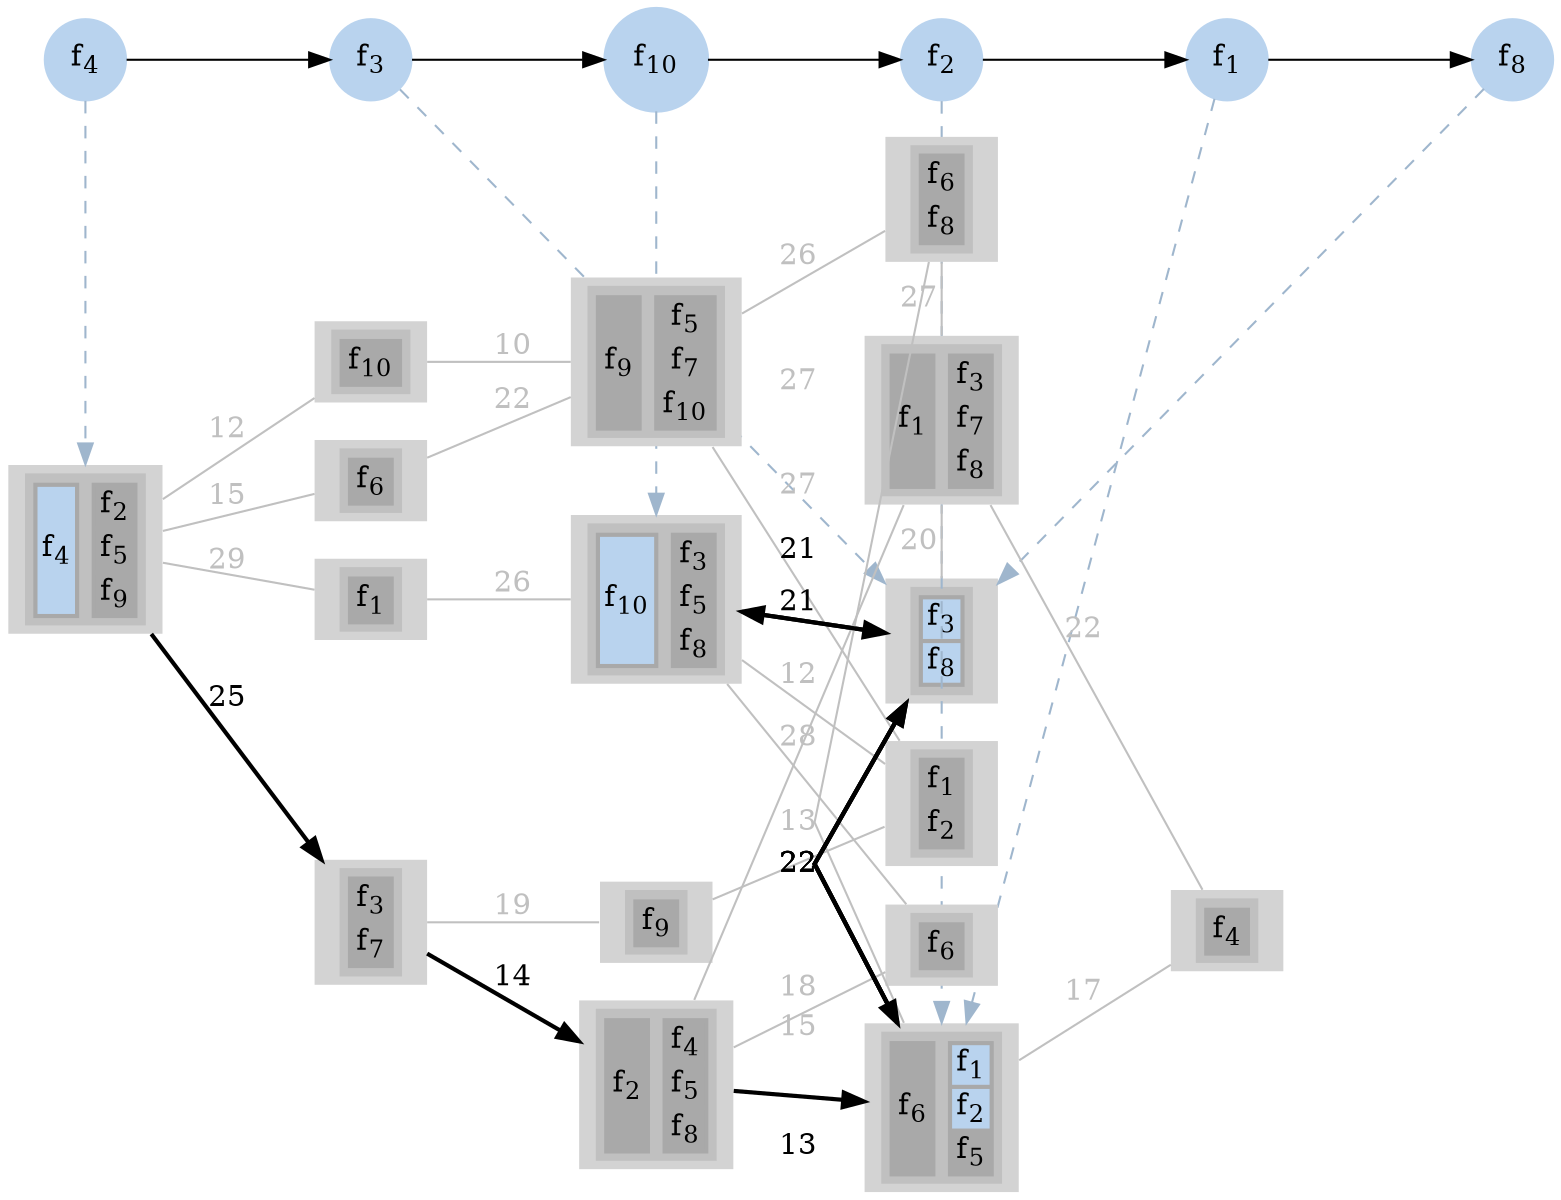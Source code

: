 digraph G
{
ranksep = "equally"
rankdir = LR
subgraph sfc
{
node [shape=circle]
{rank = same; f4; };
{rank = same; f3; };
{rank = same; f10; };
{rank = same; f2; };
{rank = same; f1; };
{rank = same; f8; };
f4[style=filled label=<f<SUB>4</SUB>> color="slategray2"]
f3[style=filled label=<f<SUB>3</SUB>> color="slategray2"]
f10[style=filled label=<f<SUB>10</SUB>> color="slategray2"]
f2[style=filled label=<f<SUB>2</SUB>> color="slategray2"]
f1[style=filled label=<f<SUB>1</SUB>> color="slategray2"]
f8[style=filled label=<f<SUB>8</SUB>> color="slategray2"]
f4 -> f3
f3 -> f10
f10 -> f2
f2 -> f1
f1 -> f8
}
subgraph network
{
node [shape=none]
{rank = same; 1; };
{rank = same; 2; 3; 8; 15; };
{rank = same; 4; 6; 7; 9; };
{rank = same; 5; 11; 10; 14; 12; 13; };
{rank = same; 16; };
1[style=filled
label=<
<TABLE BORDER="0" BGCOLOR="gray">
<TR>
<TD>
<TABLE BORDER="0" BGCOLOR="darkgray">
<TR><TD PORT="f13" BGCOLOR="slategray2">f<SUB>4</SUB></TD></TR>
</TABLE>
</TD>
<TD>
<TABLE BORDER="0" BGCOLOR="darkgray">
<TR><TD PORT="f8" BGCOLOR="darkgray">f<SUB>2</SUB></TD></TR>
<TR><TD PORT="f20" BGCOLOR="darkgray">f<SUB>5</SUB></TD></TR>
<TR><TD PORT="f35" BGCOLOR="darkgray">f<SUB>9</SUB></TD></TR>
</TABLE>
</TD>
</TR>
</TABLE>>]

14[style=filled
label=<
<TABLE BORDER="0" BGCOLOR="gray">
<TR>
<TD>
<TABLE BORDER="0" BGCOLOR="darkgray">
<TR><TD PORT="f10" BGCOLOR="slategray2">f<SUB>3</SUB></TD></TR>
<TR><TD PORT="f32" BGCOLOR="slategray2">f<SUB>8</SUB></TD></TR>
</TABLE>
</TD>
</TR>
</TABLE>>]

14[style=filled
label=<
<TABLE BORDER="0" BGCOLOR="gray">
<TR>
<TD>
<TABLE BORDER="0" BGCOLOR="darkgray">
<TR><TD PORT="f10" BGCOLOR="slategray2">f<SUB>3</SUB></TD></TR>
<TR><TD PORT="f32" BGCOLOR="slategray2">f<SUB>8</SUB></TD></TR>
</TABLE>
</TD>
</TR>
</TABLE>>]

6[style=filled
label=<
<TABLE BORDER="0" BGCOLOR="gray">
<TR>
<TD>
<TABLE BORDER="0" BGCOLOR="darkgray">
<TR><TD PORT="f36" BGCOLOR="slategray2">f<SUB>10</SUB></TD></TR>
</TABLE>
</TD>
<TD>
<TABLE BORDER="0" BGCOLOR="darkgray">
<TR><TD PORT="f9" BGCOLOR="darkgray">f<SUB>3</SUB></TD></TR>
<TR><TD PORT="f16" BGCOLOR="darkgray">f<SUB>5</SUB></TD></TR>
<TR><TD PORT="f28" BGCOLOR="darkgray">f<SUB>8</SUB></TD></TR>
</TABLE>
</TD>
</TR>
</TABLE>>]

6[style=filled
label=<
<TABLE BORDER="0" BGCOLOR="gray">
<TR>
<TD>
<TABLE BORDER="0" BGCOLOR="darkgray">
<TR><TD PORT="f36" BGCOLOR="slategray2">f<SUB>10</SUB></TD></TR>
</TABLE>
</TD>
<TD>
<TABLE BORDER="0" BGCOLOR="darkgray">
<TR><TD PORT="f9" BGCOLOR="darkgray">f<SUB>3</SUB></TD></TR>
<TR><TD PORT="f16" BGCOLOR="darkgray">f<SUB>5</SUB></TD></TR>
<TR><TD PORT="f28" BGCOLOR="darkgray">f<SUB>8</SUB></TD></TR>
</TABLE>
</TD>
</TR>
</TABLE>>]

12[style=filled
label=<
<TABLE BORDER="0" BGCOLOR="gray">
<TR>
<TD>
<TABLE BORDER="0" BGCOLOR="darkgray">
<TR><TD PORT="f22" BGCOLOR="darkgray">f<SUB>6</SUB></TD></TR>
</TABLE>
</TD>
<TD>
<TABLE BORDER="0" BGCOLOR="darkgray">
<TR><TD PORT="f2" BGCOLOR="slategray2">f<SUB>1</SUB></TD></TR>
<TR><TD PORT="f7" BGCOLOR="slategray2">f<SUB>2</SUB></TD></TR>
<TR><TD PORT="f17" BGCOLOR="darkgray">f<SUB>5</SUB></TD></TR>
</TABLE>
</TD>
</TR>
</TABLE>>]

12[style=filled
label=<
<TABLE BORDER="0" BGCOLOR="gray">
<TR>
<TD>
<TABLE BORDER="0" BGCOLOR="darkgray">
<TR><TD PORT="f22" BGCOLOR="darkgray">f<SUB>6</SUB></TD></TR>
</TABLE>
</TD>
<TD>
<TABLE BORDER="0" BGCOLOR="darkgray">
<TR><TD PORT="f2" BGCOLOR="slategray2">f<SUB>1</SUB></TD></TR>
<TR><TD PORT="f7" BGCOLOR="slategray2">f<SUB>2</SUB></TD></TR>
<TR><TD PORT="f17" BGCOLOR="darkgray">f<SUB>5</SUB></TD></TR>
</TABLE>
</TD>
</TR>
</TABLE>>]

12[style=filled
label=<
<TABLE BORDER="0" BGCOLOR="gray">
<TR>
<TD>
<TABLE BORDER="0" BGCOLOR="darkgray">
<TR><TD PORT="f22" BGCOLOR="darkgray">f<SUB>6</SUB></TD></TR>
</TABLE>
</TD>
<TD>
<TABLE BORDER="0" BGCOLOR="darkgray">
<TR><TD PORT="f2" BGCOLOR="slategray2">f<SUB>1</SUB></TD></TR>
<TR><TD PORT="f7" BGCOLOR="slategray2">f<SUB>2</SUB></TD></TR>
<TR><TD PORT="f17" BGCOLOR="darkgray">f<SUB>5</SUB></TD></TR>
</TABLE>
</TD>
</TR>
</TABLE>>]

2[style=filled
label=<
<TABLE BORDER="0" BGCOLOR="gray">
<TR>
<TD>
<TABLE BORDER="0" BGCOLOR="darkgray">
<TR><TD PORT="f37" BGCOLOR="darkgray">f<SUB>10</SUB></TD></TR>
</TABLE>
</TD>
</TR>
</TABLE>>]

3[style=filled
label=<
<TABLE BORDER="0" BGCOLOR="gray">
<TR>
<TD>
<TABLE BORDER="0" BGCOLOR="darkgray">
<TR><TD PORT="f4" BGCOLOR="darkgray">f<SUB>1</SUB></TD></TR>
</TABLE>
</TD>
</TR>
</TABLE>>]

8[style=filled
label=<
<TABLE BORDER="0" BGCOLOR="gray">
<TR>
<TD>
<TABLE BORDER="0" BGCOLOR="darkgray">
<TR><TD PORT="f11" BGCOLOR="darkgray">f<SUB>3</SUB></TD></TR>
<TR><TD PORT="f27" BGCOLOR="darkgray">f<SUB>7</SUB></TD></TR>
</TABLE>
</TD>
</TR>
</TABLE>>]

15[style=filled
label=<
<TABLE BORDER="0" BGCOLOR="gray">
<TR>
<TD>
<TABLE BORDER="0" BGCOLOR="darkgray">
<TR><TD PORT="f23" BGCOLOR="darkgray">f<SUB>6</SUB></TD></TR>
</TABLE>
</TD>
</TR>
</TABLE>>]

4[style=filled
label=<
<TABLE BORDER="0" BGCOLOR="gray">
<TR>
<TD>
<TABLE BORDER="0" BGCOLOR="darkgray">
<TR><TD PORT="f34" BGCOLOR="darkgray">f<SUB>9</SUB></TD></TR>
</TABLE>
</TD>
<TD>
<TABLE BORDER="0" BGCOLOR="darkgray">
<TR><TD PORT="f19" BGCOLOR="darkgray">f<SUB>5</SUB></TD></TR>
<TR><TD PORT="f25" BGCOLOR="darkgray">f<SUB>7</SUB></TD></TR>
<TR><TD PORT="f38" BGCOLOR="darkgray">f<SUB>10</SUB></TD></TR>
</TABLE>
</TD>
</TR>
</TABLE>>]

5[style=filled
label=<
<TABLE BORDER="0" BGCOLOR="gray">
<TR>
<TD>
<TABLE BORDER="0" BGCOLOR="darkgray">
<TR><TD PORT="f1" BGCOLOR="darkgray">f<SUB>1</SUB></TD></TR>
<TR><TD PORT="f5" BGCOLOR="darkgray">f<SUB>2</SUB></TD></TR>
</TABLE>
</TD>
</TR>
</TABLE>>]

11[style=filled
label=<
<TABLE BORDER="0" BGCOLOR="gray">
<TR>
<TD>
<TABLE BORDER="0" BGCOLOR="darkgray">
<TR><TD PORT="f24" BGCOLOR="darkgray">f<SUB>6</SUB></TD></TR>
<TR><TD PORT="f30" BGCOLOR="darkgray">f<SUB>8</SUB></TD></TR>
</TABLE>
</TD>
</TR>
</TABLE>>]

7[style=filled
label=<
<TABLE BORDER="0" BGCOLOR="gray">
<TR>
<TD>
<TABLE BORDER="0" BGCOLOR="darkgray">
<TR><TD PORT="f33" BGCOLOR="darkgray">f<SUB>9</SUB></TD></TR>
</TABLE>
</TD>
</TR>
</TABLE>>]

10[style=filled
label=<
<TABLE BORDER="0" BGCOLOR="gray">
<TR>
<TD>
<TABLE BORDER="0" BGCOLOR="darkgray">
<TR><TD PORT="f21" BGCOLOR="darkgray">f<SUB>6</SUB></TD></TR>
</TABLE>
</TD>
</TR>
</TABLE>>]

9[style=filled
label=<
<TABLE BORDER="0" BGCOLOR="gray">
<TR>
<TD>
<TABLE BORDER="0" BGCOLOR="darkgray">
<TR><TD PORT="f6" BGCOLOR="darkgray">f<SUB>2</SUB></TD></TR>
</TABLE>
</TD>
<TD>
<TABLE BORDER="0" BGCOLOR="darkgray">
<TR><TD PORT="f15" BGCOLOR="darkgray">f<SUB>4</SUB></TD></TR>
<TR><TD PORT="f18" BGCOLOR="darkgray">f<SUB>5</SUB></TD></TR>
<TR><TD PORT="f29" BGCOLOR="darkgray">f<SUB>8</SUB></TD></TR>
</TABLE>
</TD>
</TR>
</TABLE>>]

13[style=filled
label=<
<TABLE BORDER="0" BGCOLOR="gray">
<TR>
<TD>
<TABLE BORDER="0" BGCOLOR="darkgray">
<TR><TD PORT="f3" BGCOLOR="darkgray">f<SUB>1</SUB></TD></TR>
</TABLE>
</TD>
<TD>
<TABLE BORDER="0" BGCOLOR="darkgray">
<TR><TD PORT="f12" BGCOLOR="darkgray">f<SUB>3</SUB></TD></TR>
<TR><TD PORT="f26" BGCOLOR="darkgray">f<SUB>7</SUB></TD></TR>
<TR><TD PORT="f31" BGCOLOR="darkgray">f<SUB>8</SUB></TD></TR>
</TABLE>
</TD>
</TR>
</TABLE>>]

16[style=filled
label=<
<TABLE BORDER="0" BGCOLOR="gray">
<TR>
<TD>
<TABLE BORDER="0" BGCOLOR="darkgray">
<TR><TD PORT="f14" BGCOLOR="darkgray">f<SUB>4</SUB></TD></TR>
</TABLE>
</TD>
</TR>
</TABLE>>]

1 -> 8[label="25" color="black" penwidth=2]
8 -> 9[label="14" color="black" penwidth=2]
9 -> 12[label="13" color="black" penwidth=2]
12 -> 14[label="22" color="black" penwidth=2]
14 -> 6[label="21" color="black" penwidth=2]
6 -> 14[label="21" color="black" penwidth=2]
14 -> 12[label="22" color="black" penwidth=2]
12 -> 14[label="22" color="black" penwidth=2]
1 -> 2[label="12" color="gray" fontcolor="gray" dir = none]
1 -> 3[label="29" color="gray" fontcolor="gray" dir = none]
1 -> 15[label="15" color="gray" fontcolor="gray" dir = none]
2 -> 4[label="10" color="gray" fontcolor="gray" dir = none]
3 -> 6[label="26" color="gray" fontcolor="gray" dir = none]
4 -> 5[label="27" color="gray" fontcolor="gray" dir = none]
4 -> 11[label="26" color="gray" fontcolor="gray" dir = none]
4 -> 15[label="22" color="gray" fontcolor="gray" dir = none]
5 -> 6[label="12" color="gray" fontcolor="gray" dir = none]
5 -> 7[label="18" color="gray" fontcolor="gray" dir = none]
6 -> 10[label="28" color="gray" fontcolor="gray" dir = none]
7 -> 8[label="19" color="gray" fontcolor="gray" dir = none]
9 -> 10[label="15" color="gray" fontcolor="gray" dir = none]
9 -> 13[label="27" color="gray" fontcolor="gray" dir = none]
11 -> 12[label="13" color="gray" fontcolor="gray" dir = none]
11 -> 13[label="27" color="gray" fontcolor="gray" dir = none]
12 -> 16[label="17" color="gray" fontcolor="gray" dir = none]
13 -> 14[label="20" color="gray" fontcolor="gray" dir = none]
13 -> 16[label="22" color="gray" fontcolor="gray" dir = none]
}
splines=false
f4 -> 1[color="slategray3" style=dashed constraint=false]
f3 -> 14[color="slategray3" style=dashed constraint=false]
f10 -> 6[color="slategray3" style=dashed constraint=false]
f2 -> 12[color="slategray3" style=dashed constraint=false]
f1 -> 12[color="slategray3" style=dashed constraint=false]
f8 -> 14[color="slategray3" style=dashed constraint=false]
}